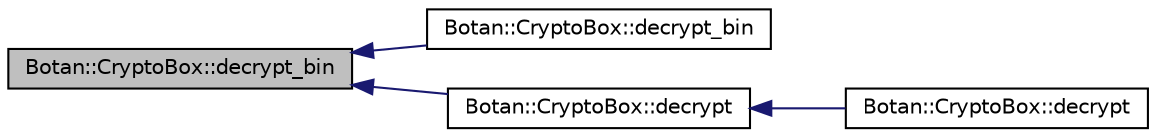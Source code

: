 digraph "Botan::CryptoBox::decrypt_bin"
{
  edge [fontname="Helvetica",fontsize="10",labelfontname="Helvetica",labelfontsize="10"];
  node [fontname="Helvetica",fontsize="10",shape=record];
  rankdir="LR";
  Node12 [label="Botan::CryptoBox::decrypt_bin",height=0.2,width=0.4,color="black", fillcolor="grey75", style="filled", fontcolor="black"];
  Node12 -> Node13 [dir="back",color="midnightblue",fontsize="10",style="solid",fontname="Helvetica"];
  Node13 [label="Botan::CryptoBox::decrypt_bin",height=0.2,width=0.4,color="black", fillcolor="white", style="filled",URL="$namespace_botan_1_1_crypto_box.html#a8858a6a48a5c3f6798b3e820db2ed274"];
  Node12 -> Node14 [dir="back",color="midnightblue",fontsize="10",style="solid",fontname="Helvetica"];
  Node14 [label="Botan::CryptoBox::decrypt",height=0.2,width=0.4,color="black", fillcolor="white", style="filled",URL="$namespace_botan_1_1_crypto_box.html#a14578f49188fcb22c26b00cf6fecfecd"];
  Node14 -> Node15 [dir="back",color="midnightblue",fontsize="10",style="solid",fontname="Helvetica"];
  Node15 [label="Botan::CryptoBox::decrypt",height=0.2,width=0.4,color="black", fillcolor="white", style="filled",URL="$namespace_botan_1_1_crypto_box.html#aaa596df95c0bed67d30840dbc0ca2142"];
}
